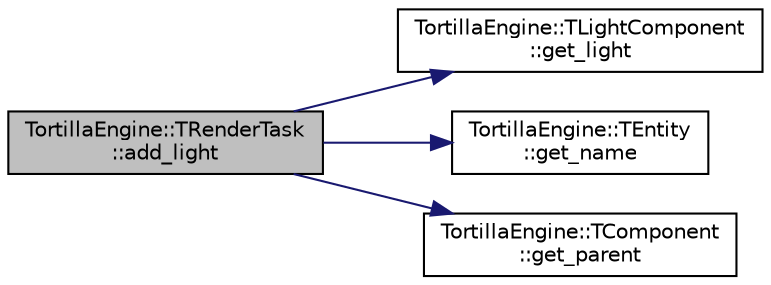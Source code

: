 digraph "TortillaEngine::TRenderTask::add_light"
{
 // LATEX_PDF_SIZE
  edge [fontname="Helvetica",fontsize="10",labelfontname="Helvetica",labelfontsize="10"];
  node [fontname="Helvetica",fontsize="10",shape=record];
  rankdir="LR";
  Node1 [label="TortillaEngine::TRenderTask\l::add_light",height=0.2,width=0.4,color="black", fillcolor="grey75", style="filled", fontcolor="black",tooltip="Adds a light to the subscribed component collection."];
  Node1 -> Node2 [color="midnightblue",fontsize="10",style="solid",fontname="Helvetica"];
  Node2 [label="TortillaEngine::TLightComponent\l::get_light",height=0.2,width=0.4,color="black", fillcolor="white", style="filled",URL="$class_tortilla_engine_1_1_t_light_component.html#a1c8e2937a75a2baf806cd12627e4bb3b",tooltip="Gets a reference to the light."];
  Node1 -> Node3 [color="midnightblue",fontsize="10",style="solid",fontname="Helvetica"];
  Node3 [label="TortillaEngine::TEntity\l::get_name",height=0.2,width=0.4,color="black", fillcolor="white", style="filled",URL="$class_tortilla_engine_1_1_t_entity.html#a0c749aaf3159d2c7aed110787115d4f4",tooltip="Gets the name of the entity."];
  Node1 -> Node4 [color="midnightblue",fontsize="10",style="solid",fontname="Helvetica"];
  Node4 [label="TortillaEngine::TComponent\l::get_parent",height=0.2,width=0.4,color="black", fillcolor="white", style="filled",URL="$class_tortilla_engine_1_1_t_component.html#aafee206253071c5109493a6d653c1d1c",tooltip="Gets a refence of the entity this component is attached to."];
}
